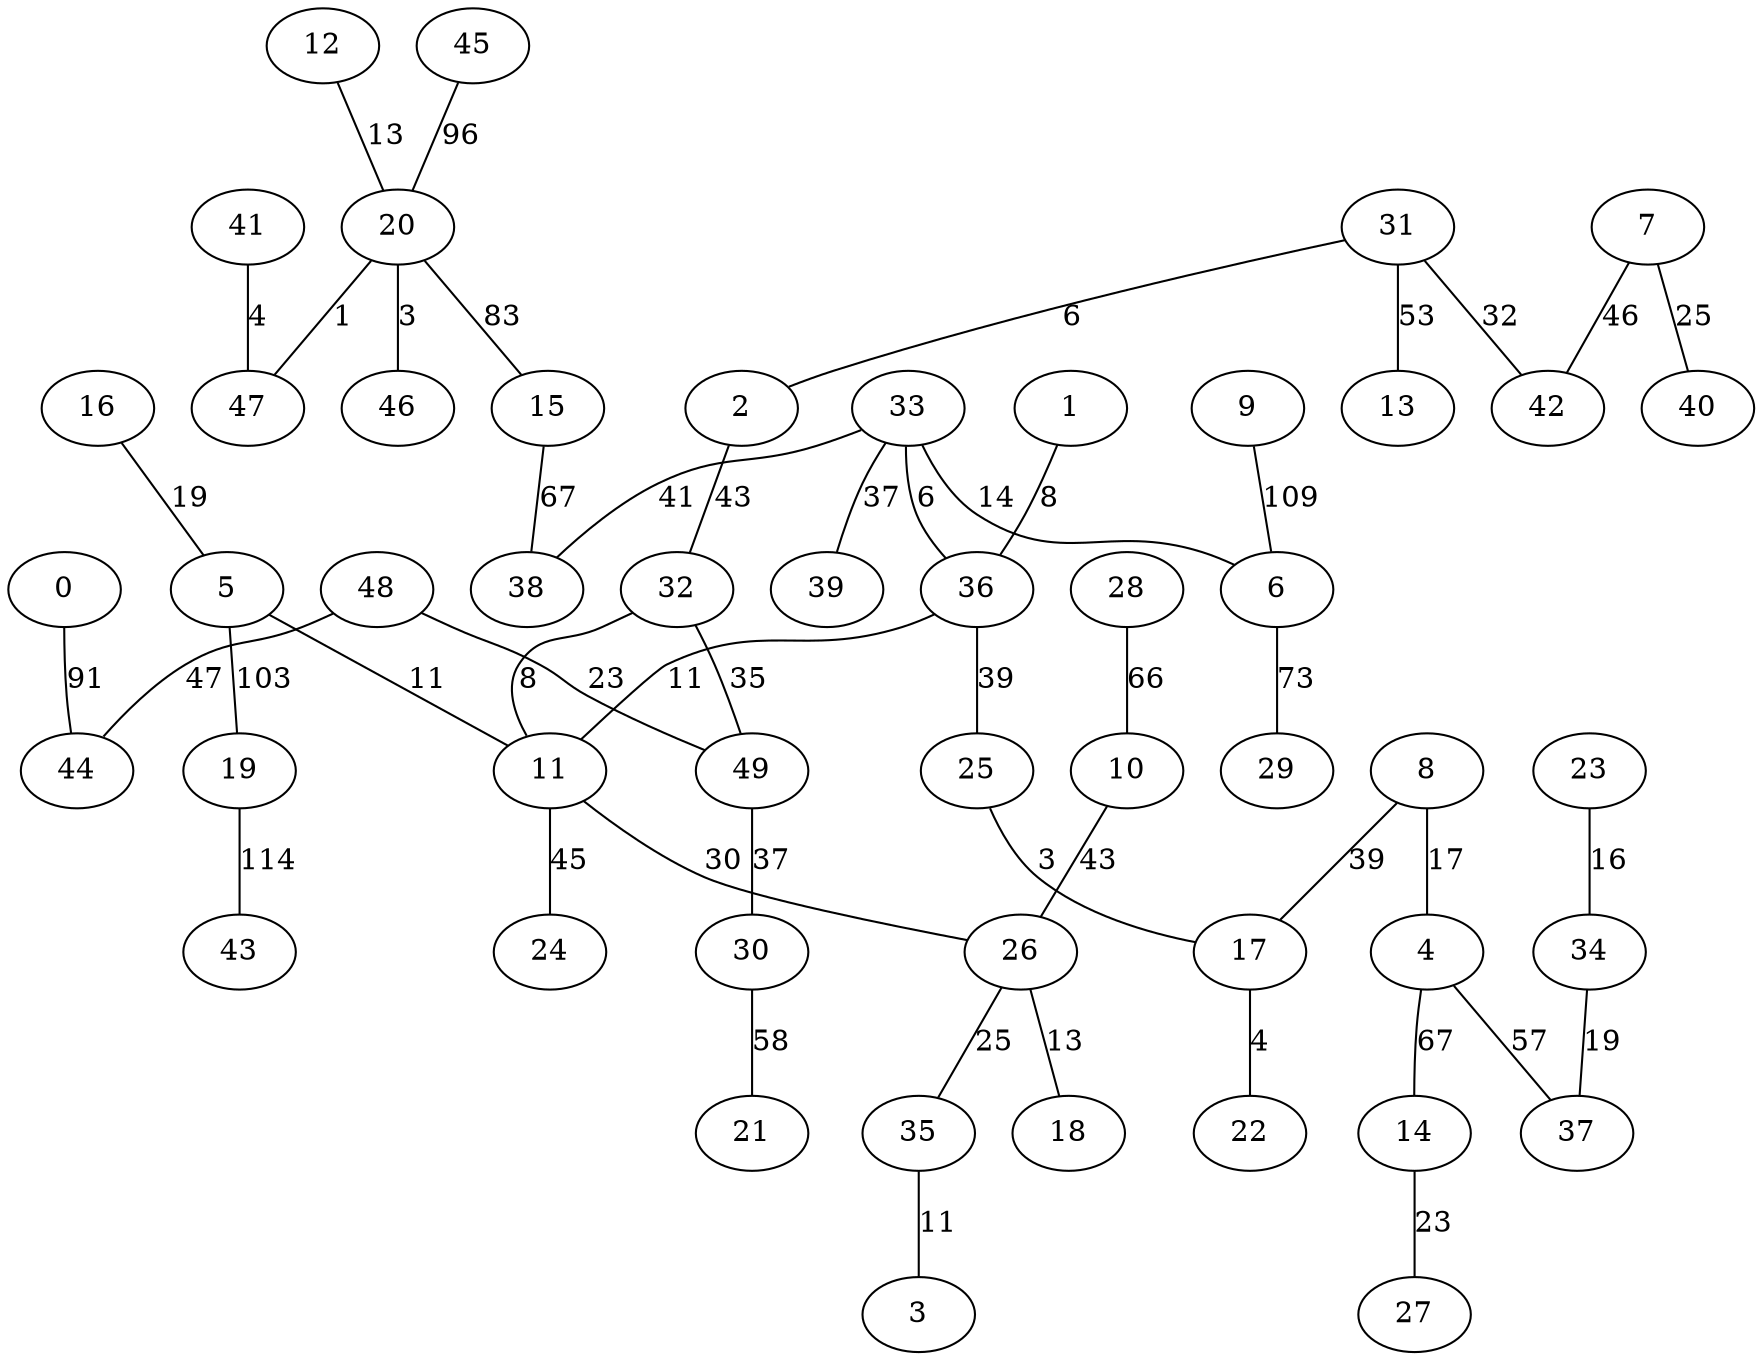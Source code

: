 strict graph G {
0;
1;
2;
3;
4;
5;
6;
7;
8;
9;
10;
11;
12;
13;
14;
15;
16;
17;
18;
19;
20;
21;
22;
23;
24;
25;
26;
27;
28;
29;
30;
31;
32;
33;
34;
35;
36;
37;
38;
39;
40;
41;
42;
43;
44;
45;
46;
47;
48;
49;
7 -- 40 [label=25];
33 -- 38 [label=41];
4 -- 37 [label=57];
11 -- 24 [label=45];
1 -- 36 [label=8];
15 -- 38 [label=67];
6 -- 29 [label=73];
26 -- 35 [label=25];
25 -- 17 [label=3];
8 -- 4 [label=17];
31 -- 42 [label=32];
33 -- 39 [label=37];
36 -- 25 [label=39];
10 -- 26 [label=43];
5 -- 19 [label=103];
19 -- 43 [label=114];
31 -- 13 [label=53];
9 -- 6 [label=109];
20 -- 47 [label=1];
34 -- 37 [label=19];
11 -- 26 [label=30];
35 -- 3 [label=11];
7 -- 42 [label=46];
12 -- 20 [label=13];
33 -- 6 [label=14];
32 -- 11 [label=8];
8 -- 17 [label=39];
45 -- 20 [label=96];
20 -- 46 [label=3];
17 -- 22 [label=4];
48 -- 49 [label=23];
32 -- 49 [label=35];
36 -- 11 [label=11];
49 -- 30 [label=37];
0 -- 44 [label=91];
26 -- 18 [label=13];
30 -- 21 [label=58];
4 -- 14 [label=67];
20 -- 15 [label=83];
2 -- 32 [label=43];
31 -- 2 [label=6];
41 -- 47 [label=4];
33 -- 36 [label=6];
23 -- 34 [label=16];
14 -- 27 [label=23];
5 -- 11 [label=11];
28 -- 10 [label=66];
48 -- 44 [label=47];
16 -- 5 [label=19];
}
